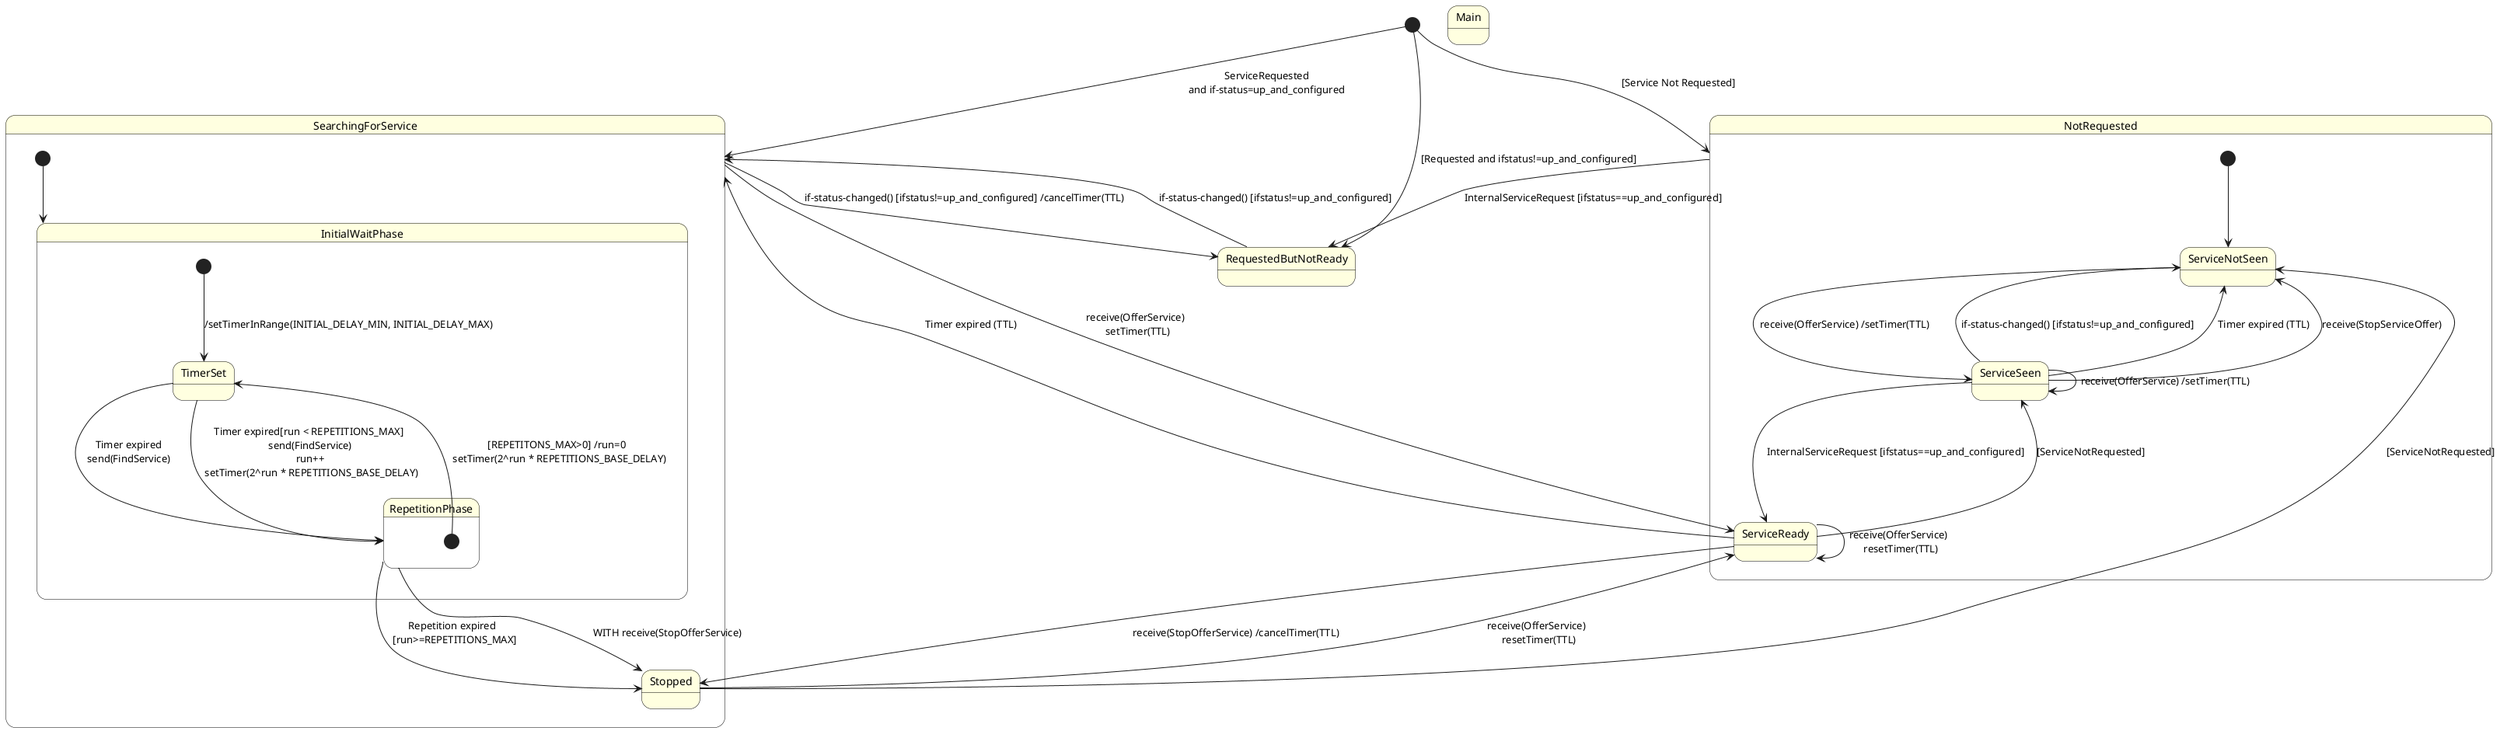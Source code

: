 @startuml
skinparam state {
  BackgroundColor LightYellow
  BorderColor Black
}

[*] --> NotRequested : [Service Not Requested]
[*] --> RequestedButNotReady : [Requested and ifstatus!=up_and_configured]
[*] --> SearchingForService : ServiceRequested\nand if-status=up_and_configured

state NotRequested {
  [*] --> ServiceNotSeen
  
  state ServiceNotSeen
  ServiceNotSeen --> ServiceSeen : receive(OfferService) /setTimer(TTL)

  state ServiceSeen 
  ServiceSeen --> ServiceNotSeen : if-status-changed() [ifstatus!=up_and_configured]
  ServiceSeen --> ServiceNotSeen : Timer expired (TTL)
  ServiceSeen --> ServiceNotSeen : receive(StopServiceOffer)
  ServiceSeen --> ServiceSeen : receive(OfferService) /setTimer(TTL)
  ServiceSeen --> ServiceReady : InternalServiceRequest [ifstatus==up_and_configured]
}

NotRequested --> RequestedButNotReady : InternalServiceRequest [ifstatus==up_and_configured]

state RequestedButNotReady

RequestedButNotReady --> SearchingForService :  if-status-changed() [ifstatus!=up_and_configured]

state SearchingForService {
    [*] --> InitialWaitPhase
    
    state InitialWaitPhase {
      state TimerSet
      [*] --> TimerSet : /setTimerInRange(INITIAL_DELAY_MIN, INITIAL_DELAY_MAX)
      TimerSet --> RepetitionPhase : Timer expired\nsend(FindService)
    }
    
    state RepetitionPhase {
      state TimerSet
      [*] --> TimerSet : [REPETITONS_MAX>0] /run=0 \n setTimer(2^run * REPETITIONS_BASE_DELAY)
      TimerSet --> RepetitionPhase : Timer expired[run < REPETITIONS_MAX] \n send(FindService) \n run++ \n setTimer(2^run * REPETITIONS_BASE_DELAY)
    }
    RepetitionPhase --> Stopped: Repetition expired \n [run>=REPETITIONS_MAX]
    RepetitionPhase --> Stopped: WITH receive(StopOfferService)
}

SearchingForService --> RequestedButNotReady: if-status-changed() [ifstatus!=up_and_configured] /cancelTimer(TTL)

SearchingForService --> ServiceReady : receive(OfferService) \n setTimer(TTL)

state Main {
  state ServiceReady
  ServiceReady --> ServiceReady : receive(OfferService) \n resetTimer(TTL)
  ServiceReady --> SearchingForService : Timer expired (TTL)
  ServiceReady --> ServiceSeen : [ServiceNotRequested]
  ServiceReady --> Stopped : receive(StopOfferService) /cancelTimer(TTL)
  state Stopped 
  Stopped --> ServiceReady : receive(OfferService) \n resetTimer(TTL)
  Stopped --> ServiceNotSeen : [ServiceNotRequested]
}
@enduml
